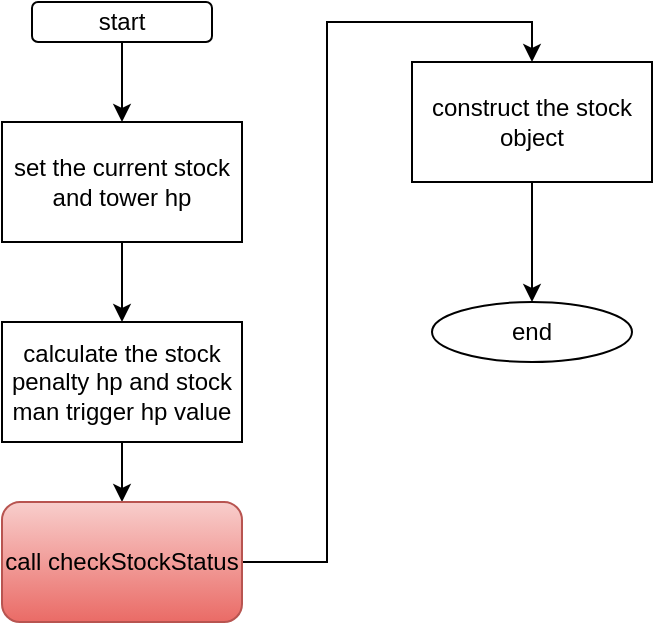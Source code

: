<mxfile version="17.5.0" type="github">
  <diagram id="dWXpDyuZVrXSn8M6qP2D" name="Page-1">
    <mxGraphModel dx="1038" dy="579" grid="1" gridSize="10" guides="1" tooltips="1" connect="1" arrows="1" fold="1" page="1" pageScale="1" pageWidth="850" pageHeight="1100" math="0" shadow="0">
      <root>
        <mxCell id="0" />
        <mxCell id="1" parent="0" />
        <mxCell id="N7Q56Mgiu6uBdUdnxe1M-3" value="" style="edgeStyle=orthogonalEdgeStyle;rounded=0;orthogonalLoop=1;jettySize=auto;html=1;" edge="1" parent="1" source="N7Q56Mgiu6uBdUdnxe1M-1" target="N7Q56Mgiu6uBdUdnxe1M-2">
          <mxGeometry relative="1" as="geometry" />
        </mxCell>
        <mxCell id="N7Q56Mgiu6uBdUdnxe1M-1" value="start" style="rounded=1;whiteSpace=wrap;html=1;" vertex="1" parent="1">
          <mxGeometry x="80" y="30" width="90" height="20" as="geometry" />
        </mxCell>
        <mxCell id="N7Q56Mgiu6uBdUdnxe1M-5" value="" style="edgeStyle=orthogonalEdgeStyle;rounded=0;orthogonalLoop=1;jettySize=auto;html=1;" edge="1" parent="1" source="N7Q56Mgiu6uBdUdnxe1M-2" target="N7Q56Mgiu6uBdUdnxe1M-4">
          <mxGeometry relative="1" as="geometry" />
        </mxCell>
        <mxCell id="N7Q56Mgiu6uBdUdnxe1M-2" value="set the current stock and tower hp" style="rounded=0;whiteSpace=wrap;html=1;" vertex="1" parent="1">
          <mxGeometry x="65" y="90" width="120" height="60" as="geometry" />
        </mxCell>
        <mxCell id="N7Q56Mgiu6uBdUdnxe1M-7" value="" style="edgeStyle=orthogonalEdgeStyle;rounded=0;orthogonalLoop=1;jettySize=auto;html=1;" edge="1" parent="1" source="N7Q56Mgiu6uBdUdnxe1M-4" target="N7Q56Mgiu6uBdUdnxe1M-6">
          <mxGeometry relative="1" as="geometry" />
        </mxCell>
        <mxCell id="N7Q56Mgiu6uBdUdnxe1M-4" value="calculate the stock penalty hp and stock man trigger hp value" style="whiteSpace=wrap;html=1;rounded=0;" vertex="1" parent="1">
          <mxGeometry x="65" y="190" width="120" height="60" as="geometry" />
        </mxCell>
        <mxCell id="N7Q56Mgiu6uBdUdnxe1M-9" style="edgeStyle=orthogonalEdgeStyle;rounded=0;orthogonalLoop=1;jettySize=auto;html=1;entryX=0.5;entryY=0;entryDx=0;entryDy=0;" edge="1" parent="1" source="N7Q56Mgiu6uBdUdnxe1M-6" target="N7Q56Mgiu6uBdUdnxe1M-8">
          <mxGeometry relative="1" as="geometry" />
        </mxCell>
        <mxCell id="N7Q56Mgiu6uBdUdnxe1M-6" value="call&amp;nbsp;checkStockStatus" style="rounded=1;whiteSpace=wrap;html=1;fillColor=#f8cecc;gradientColor=#ea6b66;strokeColor=#b85450;" vertex="1" parent="1">
          <mxGeometry x="65" y="280" width="120" height="60" as="geometry" />
        </mxCell>
        <mxCell id="N7Q56Mgiu6uBdUdnxe1M-11" value="" style="edgeStyle=orthogonalEdgeStyle;rounded=0;orthogonalLoop=1;jettySize=auto;html=1;" edge="1" parent="1" source="N7Q56Mgiu6uBdUdnxe1M-8" target="N7Q56Mgiu6uBdUdnxe1M-10">
          <mxGeometry relative="1" as="geometry" />
        </mxCell>
        <mxCell id="N7Q56Mgiu6uBdUdnxe1M-8" value="construct the stock object" style="rounded=0;whiteSpace=wrap;html=1;" vertex="1" parent="1">
          <mxGeometry x="270" y="60" width="120" height="60" as="geometry" />
        </mxCell>
        <mxCell id="N7Q56Mgiu6uBdUdnxe1M-10" value="end" style="ellipse;whiteSpace=wrap;html=1;rounded=0;" vertex="1" parent="1">
          <mxGeometry x="280" y="180" width="100" height="30" as="geometry" />
        </mxCell>
      </root>
    </mxGraphModel>
  </diagram>
</mxfile>
